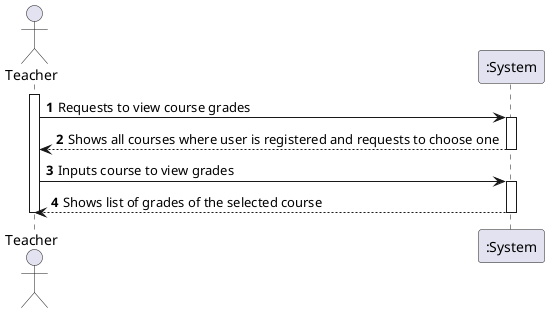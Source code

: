 @startuml

autonumber
actor "Teacher" as teacher

activate teacher

teacher -> ":System" : Requests to view course grades
activate ":System"
":System" --> teacher : Shows all courses where user is registered and requests to choose one
deactivate ":System"
teacher -> ":System" : Inputs course to view grades
activate ":System"
":System" --> teacher : Shows list of grades of the selected course
deactivate ":System"
deactivate teacher



@enduml